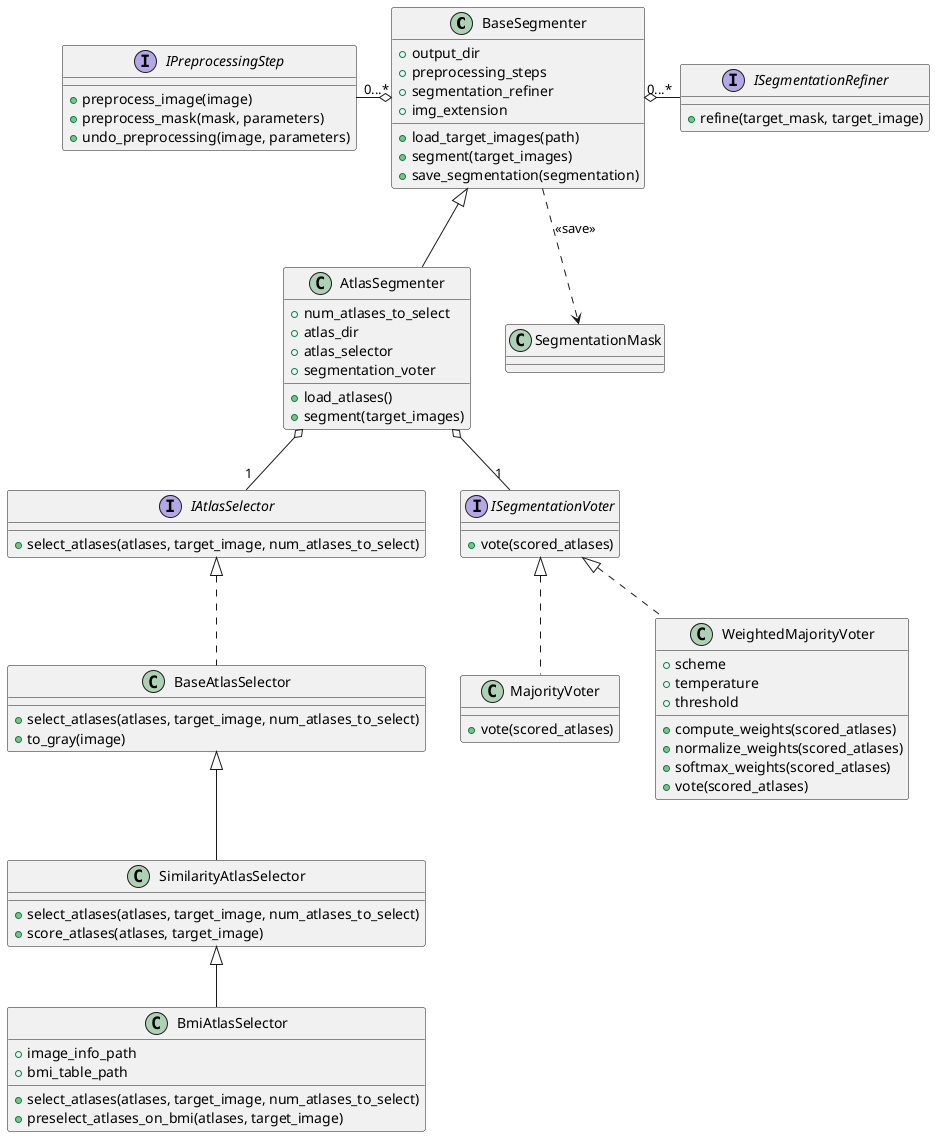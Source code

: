 @startuml

class BaseSegmenter {
    + output_dir
    + preprocessing_steps
    + segmentation_refiner
    + img_extension
    + load_target_images(path)
    + segment(target_images)
    + save_segmentation(segmentation)
}

interface IPreprocessingStep {
    + preprocess_image(image)
    + preprocess_mask(mask, parameters)
    + undo_preprocessing(image, parameters)
}

interface ISegmentationRefiner {
    + refine(target_mask, target_image)
}

class AtlasSegmenter {
    + num_atlases_to_select
    + atlas_dir
    + atlas_selector
    + segmentation_voter
    + load_atlases()
    + segment(target_images)
}

interface IAtlasSelector {
    + select_atlases(atlases, target_image, num_atlases_to_select)
}

class BaseAtlasSelector {
    + select_atlases(atlases, target_image, num_atlases_to_select)
    + to_gray(image)
}

class SimilarityAtlasSelector {
    + select_atlases(atlases, target_image, num_atlases_to_select)
    + score_atlases(atlases, target_image)
}

class BmiAtlasSelector {
    + image_info_path
    + bmi_table_path
    + select_atlases(atlases, target_image, num_atlases_to_select)
    + preselect_atlases_on_bmi(atlases, target_image)
}



BaseSegmenter o-l- "0...*" IPreprocessingStep
BaseSegmenter o-r- "0...*" ISegmentationRefiner
BaseSegmenter <|-- AtlasSegmenter
AtlasSegmenter o-- "1" IAtlasSelector
IAtlasSelector <|.. BaseAtlasSelector
BaseAtlasSelector <|-- SimilarityAtlasSelector
SimilarityAtlasSelector <|-- BmiAtlasSelector

interface ISegmentationVoter {
    + vote(scored_atlases)
}

class MajorityVoter {
    + vote(scored_atlases)
}

class WeightedMajorityVoter {
    + scheme
    + temperature
    + threshold
    + compute_weights(scored_atlases)
    + normalize_weights(scored_atlases)
    + softmax_weights(scored_atlases)
    + vote(scored_atlases)
}

AtlasSegmenter o-- "1" ISegmentationVoter
ISegmentationVoter <|.. MajorityVoter
ISegmentationVoter <|.. WeightedMajorityVoter

class SegmentationMask {
}
BaseSegmenter .d.> SegmentationMask : <<save>>



@enduml